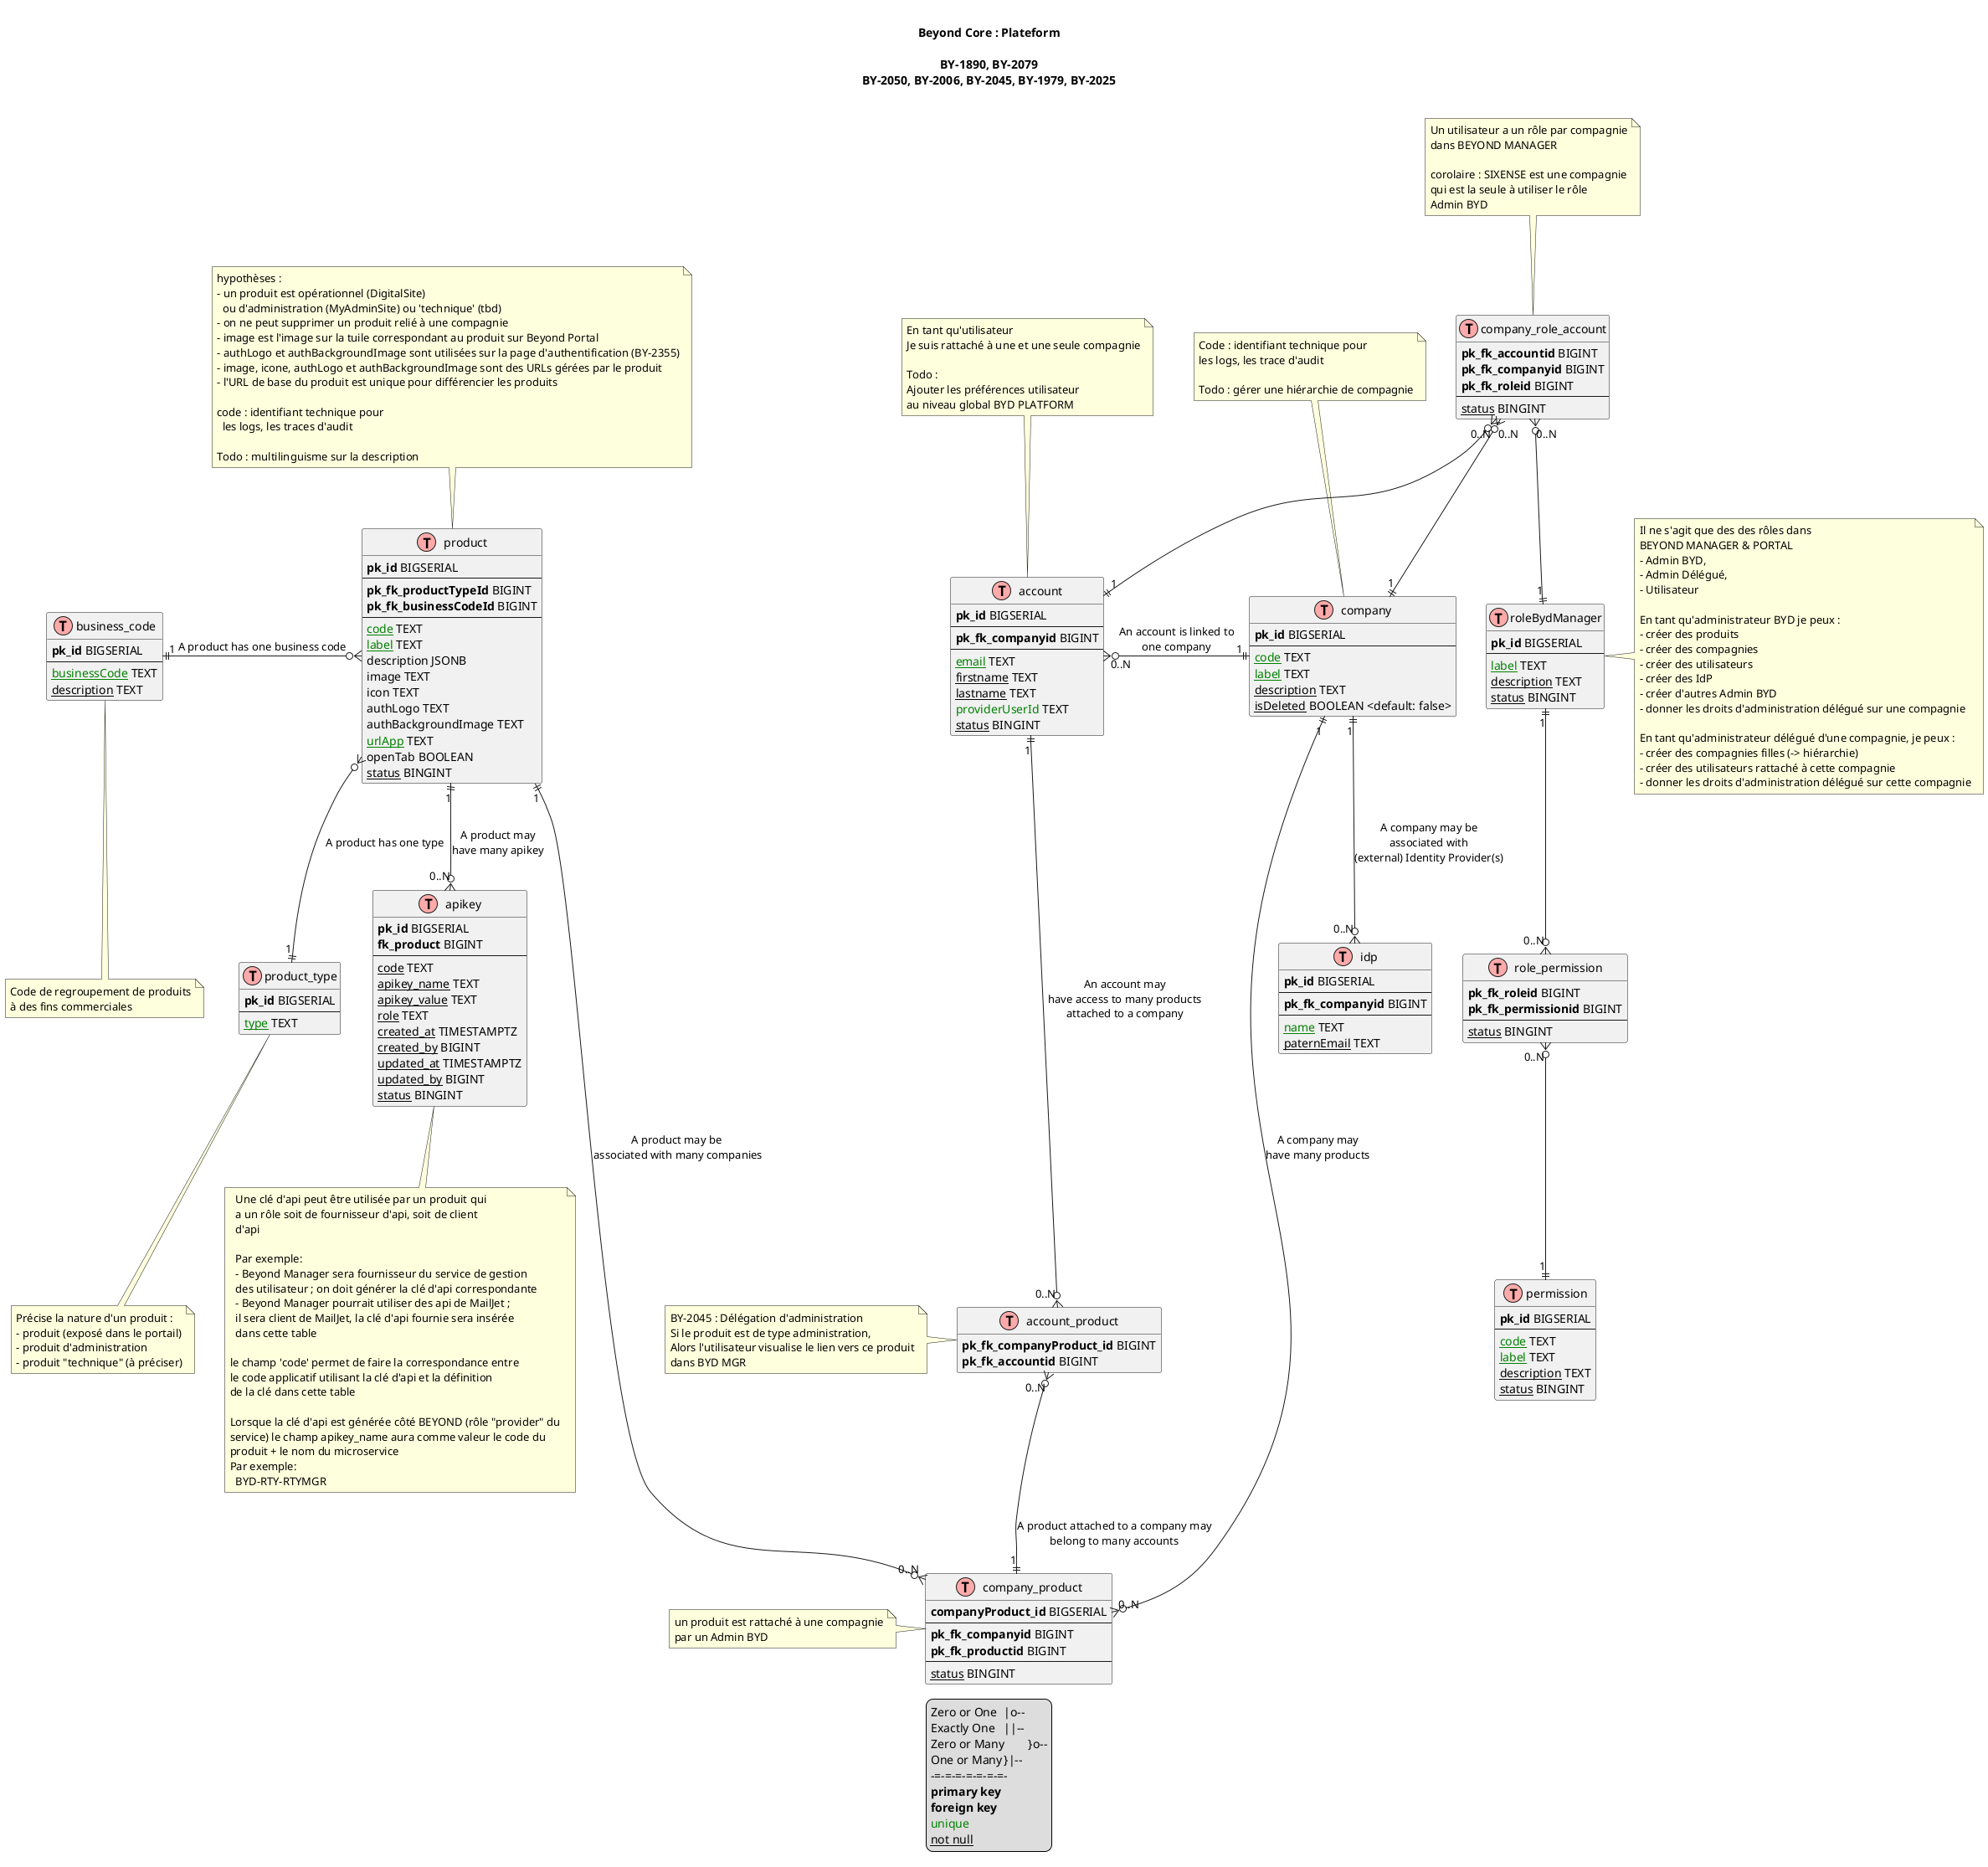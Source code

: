@startuml Beyond Manager data model

title

Beyond Core : Plateform

BY-1890, BY-2079
BY-2050, BY-2006, BY-2045, BY-1979, BY-2025

end title

' hide the spot
' hide circle

' avoid problems with angled crows feet
' skinparam linetype ortho


' https://gist.github.com/QuantumGhost/0955a45383a0b6c0bc24f9654b3cb561

' uncomment the line below if you're using computer with a retina display
' skinparam dpi 300
!define Table(name,desc) class name as "desc" << (T,#FFAAAA) >>
' we use bold for primary key
' green color for unique
' and underscore for not_null
!define primary_key(x) <b>x</b>
!define foreign_key(x) <b>x</b>
!define unique(x) <color:green>x</color>
!define not_null(x) <u>x</u>
' other tags available:
' <i></i>
' <back:COLOR></color>, where color is a color name or html color code
' (#FFAACC)
' see: http://plantuml.com/classes.html#More
hide methods
hide stereotypes

' disposition du diagramme
Table(product, "product") {
  primary_key(pk_id) BIGSERIAL
  ---
  foreign_key(pk_fk_productTypeId) BIGINT
  foreign_key(pk_fk_businessCodeId) BIGINT
  ---
  not_null(unique(code)) TEXT
  not_null(unique(label)) TEXT
  description JSONB
  image TEXT
  icon TEXT
  authLogo TEXT
  authBackgroundImage TEXT
  not_null(unique(urlApp)) TEXT
  openTab BOOLEAN
  not_null(status) BINGINT
}
note top of product
  hypothèses :
  - un produit est opérationnel (DigitalSite)
    ou d'administration (MyAdminSite) ou 'technique' (tbd)
  - on ne peut supprimer un produit relié à une compagnie
  - image est l'image sur la tuile correspondant au produit sur Beyond Portal
  - authLogo et authBackgroundImage sont utilisées sur la page d'authentification (BY-2355)
  - image, icone, authLogo et authBackgroundImage sont des URLs gérées par le produit
  - l'URL de base du produit est unique pour différencier les produits

  code : identifiant technique pour
    les logs, les traces d'audit

  Todo : multilinguisme sur la description
end note

Table(company, "company") {
  primary_key(pk_id) BIGSERIAL
  ---
  not_null(unique(code)) TEXT
  not_null(unique(label)) TEXT
  not_null(description) TEXT
  not_null(isDeleted) BOOLEAN <default: false>
  'not_null(isSuperAdmin) BOOLEAN <default: false>
}
note top of company
  Code : identifiant technique pour
  les logs, les trace d'audit

  Todo : gérer une hiérarchie de compagnie
end note

Table(idp, "idp") {
  primary_key(pk_id) BIGSERIAL
  ---
  foreign_key(pk_fk_companyid) BIGINT
  ---
  not_null(unique(name)) TEXT
  not_null(paternEmail) TEXT
}

Table(account, "account") {
primary_key(pk_id) BIGSERIAL
---
foreign_key(pk_fk_companyid) BIGINT
'foreign_key(pk_fk_idpid) BIGINT
---
not_null(unique(email)) TEXT
not_null(firstname) TEXT
not_null(lastname) TEXT
unique(providerUserId) TEXT
not_null(status) BINGINT
'not_null(isAdminBYD) BOOLEAN
}
note top of account
  En tant qu'utilisateur
  Je suis rattaché à une et une seule compagnie

  Todo :
  Ajouter les préférences utilisateur
  au niveau global BYD PLATFORM
end note

Table(companyProduct, "company_product") {
  primary_key(companyProduct_id) BIGSERIAL
  ---
  foreign_key(pk_fk_companyid) BIGINT
  foreign_key(pk_fk_productid) BIGINT
  ---
  not_null(status) BINGINT
}
note left of companyProduct
  un produit est rattaché à une compagnie
  par un Admin BYD
end note

Table(accountProduct, "account_product") {
  foreign_key(pk_fk_companyProduct_id) BIGINT
  foreign_key(pk_fk_accountid) BIGINT
}
note left of accountProduct
  BY-2045 : Délégation d'administration
  Si le produit est de type administration,
  Alors l'utilisateur visualise le lien vers ce produit
  dans BYD MGR
end note

Table(productType, "product_type") {
  primary_key(pk_id) BIGSERIAL
  ---
  not_null(unique(type)) TEXT
}
note bottom of productType
  Précise la nature d'un produit :
  - produit (exposé dans le portail)
  - produit d'administration
  - produit "technique" (à préciser)
end note

Table(businessCode, "business_code") {
  primary_key(pk_id) BIGSERIAL
  ---
  not_null(unique(businessCode)) TEXT
  not_null(description) TEXT
}
note bottom of businessCode
  Code de regroupement de produits
  à des fins commerciales
end note

Table(role, "roleBydManager") {
  primary_key(pk_id) BIGSERIAL
  ---
  not_null(unique(label)) TEXT
  not_null(description) TEXT
  not_null(status) BINGINT
}
note right of role
  Il ne s'agit que des des rôles dans
  BEYOND MANAGER & PORTAL
  - Admin BYD,
  - Admin Délégué,
  - Utilisateur
  
  En tant qu'administrateur BYD je peux :
  - créer des produits
  - créer des compagnies
  - créer des utilisateurs
  - créer des IdP
  - créer d'autres Admin BYD
  - donner les droits d'administration délégué sur une compagnie

  En tant qu'administrateur délégué d'une compagnie, je peux :
  - créer des compagnies filles (-> hiérarchie)
  - créer des utilisateurs rattaché à cette compagnie
  - donner les droits d'administration délégué sur cette compagnie
end note

Table(permission, "permission") {
  primary_key(pk_id) BIGSERIAL
  ---
  not_null(unique(code)) TEXT
  not_null(unique(label)) TEXT
  not_null(description) TEXT
  not_null(status) BINGINT
}

Table(rolePermission, "role_permission") {
  foreign_key(pk_fk_roleid) BIGINT
  foreign_key(pk_fk_permissionid) BIGINT
  ---
  not_null(status) BINGINT
}

Table(companyRoleAccount, "company_role_account") {
  foreign_key(pk_fk_accountid) BIGINT
  foreign_key(pk_fk_companyid) BIGINT
  foreign_key(pk_fk_roleid) BIGINT
  ---
  not_null(status) BINGINT
}
note top of companyRoleAccount
  Un utilisateur a un rôle par compagnie
  dans BEYOND MANAGER

  corolaire : SIXENSE est une compagnie
  qui est la seule à utiliser le rôle
  Admin BYD
end note


Table(apikey, "apikey") {
  primary_key(pk_id) BIGSERIAL
  foreign_key(fk_product) BIGINT
  ---
  not_null(code) TEXT
  not_null(apikey_name) TEXT
  not_null(apikey_value) TEXT
  not_null(role) TEXT
  not_null(created_at) TIMESTAMPTZ
  not_null(created_by) BIGINT
  not_null(updated_at) TIMESTAMPTZ
  not_null(updated_by) BIGINT
  not_null(status) BINGINT
}
note bottom of apikey
  Une clé d'api peut être utilisée par un produit qui 
  a un rôle soit de fournisseur d'api, soit de client 
  d'api

  Par exemple: 
  - Beyond Manager sera fournisseur du service de gestion 
  des utilisateur ; on doit générer la clé d'api correspondante
  - Beyond Manager pourrait utiliser des api de MailJet ; 
  il sera client de MailJet, la clé d'api fournie sera insérée
  dans cette table

le champ 'code' permet de faire la correspondance entre 
le code applicatif utilisant la clé d'api et la définition
de la clé dans cette table

Lorsque la clé d'api est générée côté BEYOND (rôle "provider" du 
service) le champ apikey_name aura comme valeur le code du 
produit + le nom du microservice
Par exemple: 
  BYD-RTY-RTYMGR
end note

product -right[hidden]- account
'idp -right[hidden]- account
account -right[hidden]- company
company -right[hidden]- role

idp "0..N" }o-up-|| "1" company: A company may be\nassociated with\n(external) Identity Provider(s)
'idp "1" |o-up-o{ "0..N" account: An account may\nhave only one idp

' relationships
product "1" ||-down-o{ "0..N" companyProduct: A product may be \nassociated with many companies
product }o-down-|| "1" productType: A product has one type
product }o-left-|| "1" businessCode: A product has one business code
company "1" ||-down-o{ "0..N" companyProduct: A company may\nhave many products
product "1" ||-down-o{ "0..N" apikey: A product may\nhave many apikey

account "1" ||-down--o{ "0..N" accountProduct: An account may\nhave access to many products\nattached to a company
accountProduct "0..N" }o-down-|| "1" companyProduct: A product attached to a company may\nbelong to many accounts

' company
company "1" ||-left-o{ "0..N" account: An account is linked to\none company


company "1" ||-up-o{ "0..N" companyRoleAccount
account "1" ||-up-o{ "0..N" companyRoleAccount
role "1" ||-up-o{ "0..N" companyRoleAccount

role "1" ||-down-o{ "0..N" rolePermission
rolePermission "0..N" }o-down-|| "1" permission


legend bottom
  Zero or One	|o--
  Exactly One	||--
  Zero or Many	}o--
  One or Many	}|--
  -=-=-=-=-=-=-=-
  primary_key("primary key")
  foreign_key("foreign key")
  unique(unique)
  not_null("not null")
endlegend

@enduml
